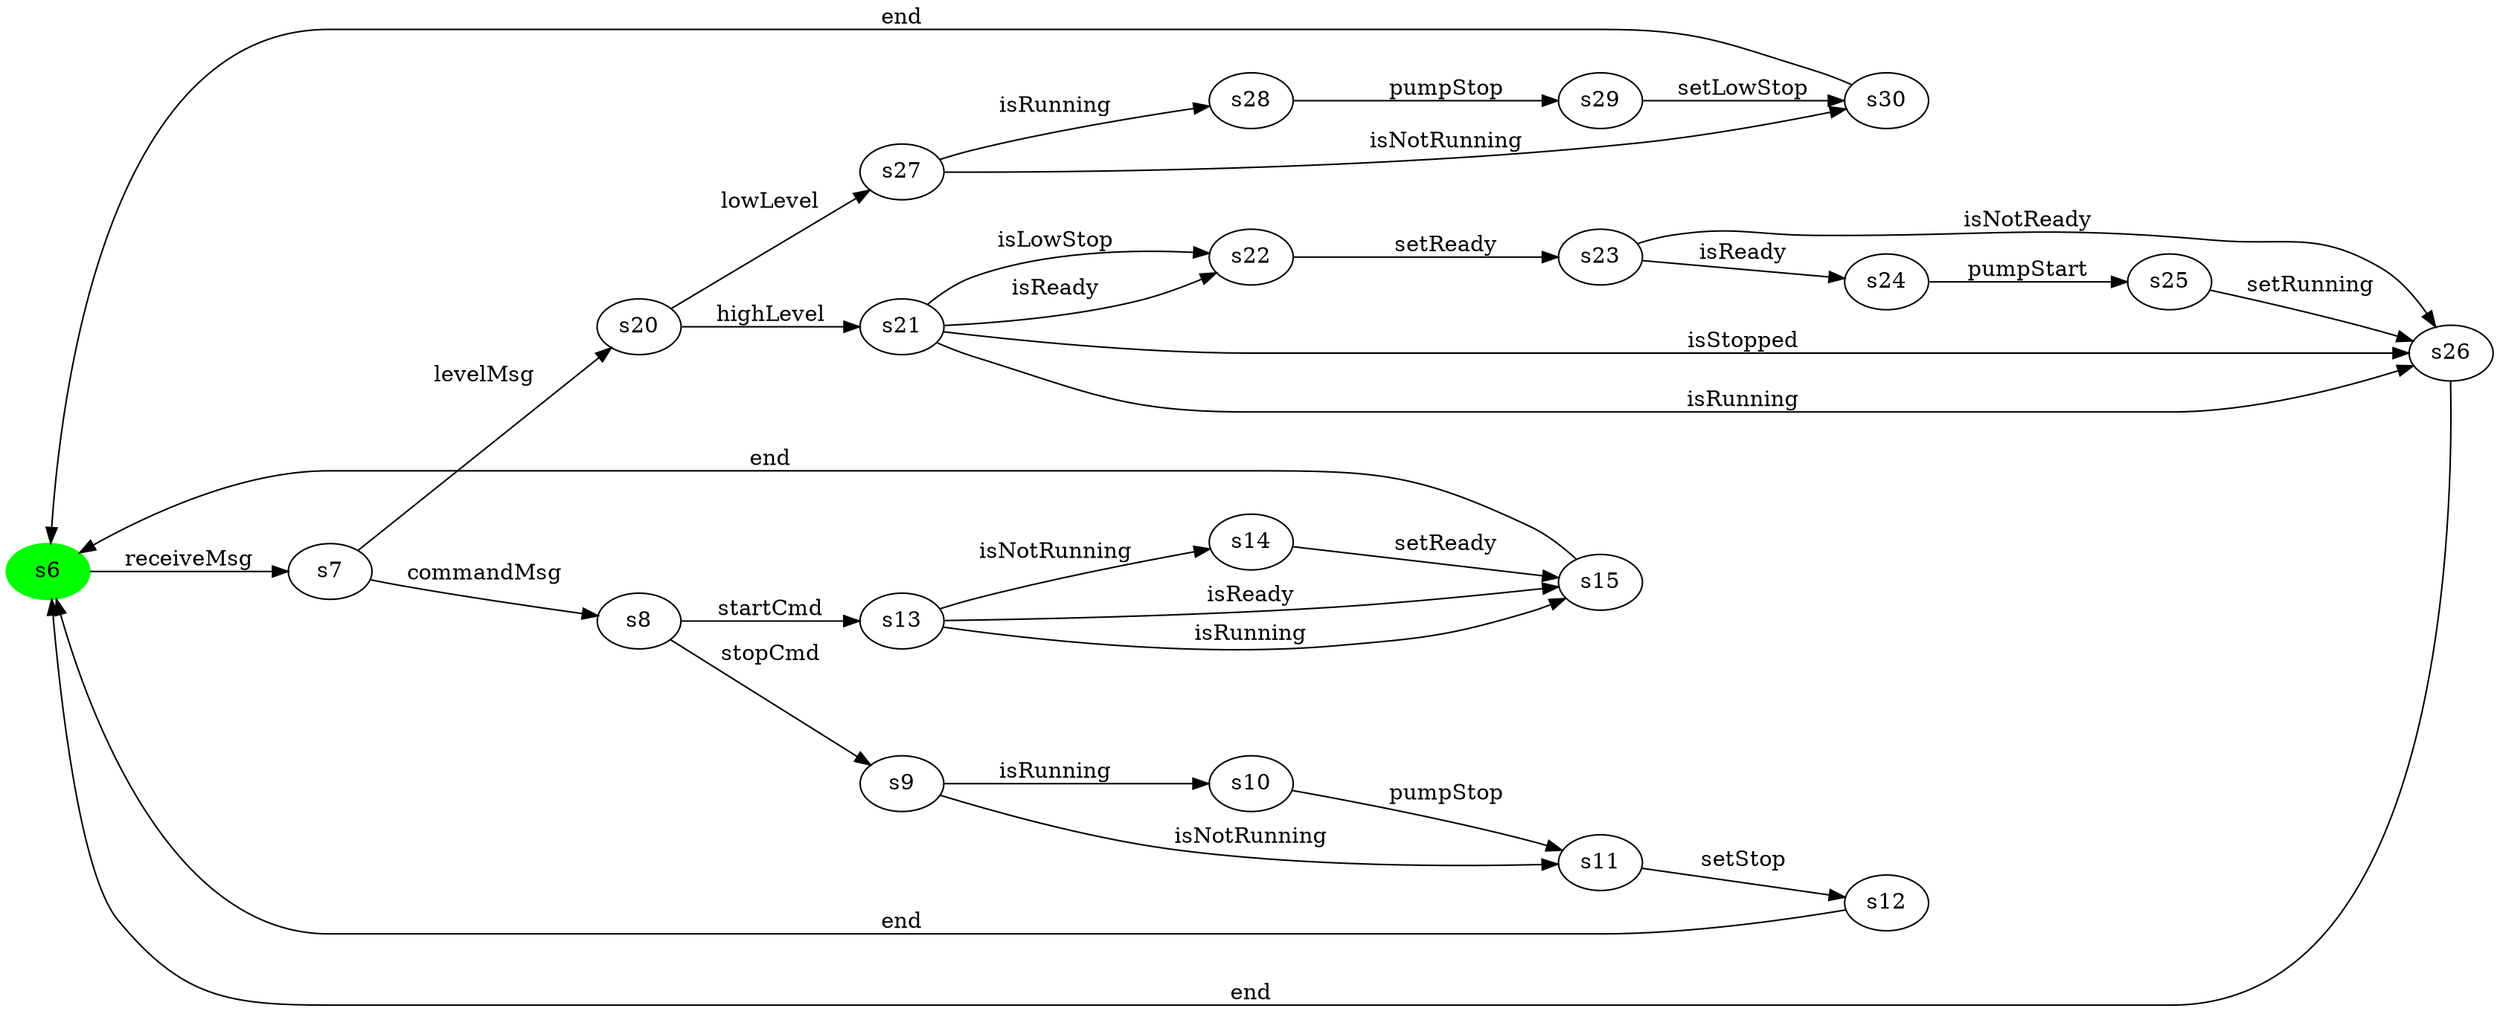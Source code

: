 digraph G {
rankdir=LR;
state0[ label = "s6", style=filled, color=green ];
state0 -> state1 [ label=" receiveMsg " ];
state1 [ label = "s7" ];
state1 -> state2 [ label=" levelMsg " ];
state1 -> state3 [ label=" commandMsg " ];
state3 [ label = "s8" ];
state3 -> state4 [ label=" stopCmd " ];
state3 -> state5 [ label=" startCmd " ];
state4 [ label = "s9" ];
state4 -> state6 [ label=" isRunning " ];
state4 -> state7 [ label=" isNotRunning " ];
state2 [ label = "s20" ];
state2 -> state8 [ label=" lowLevel " ];
state2 -> state9 [ label=" highLevel " ];
state10 [ label = "s30" ];
state10 -> state0 [ label=" end " ];
state7 [ label = "s11" ];
state7 -> state11 [ label=" setStop " ];
state12 [ label = "s22" ];
state12 -> state13 [ label=" setReady " ];
state6 [ label = "s10" ];
state6 -> state7 [ label=" pumpStop " ];
state9 [ label = "s21" ];
state9 -> state14 [ label=" isStopped " ];
state9 -> state14 [ label=" isRunning " ];
state9 -> state12 [ label=" isReady " ];
state9 -> state12 [ label=" isLowStop " ];
state5 [ label = "s13" ];
state5 -> state15 [ label=" isReady " ];
state5 -> state15 [ label=" isRunning " ];
state5 -> state16 [ label=" isNotRunning " ];
state17 [ label = "s24" ];
state17 -> state18 [ label=" pumpStart " ];
state11 [ label = "s12" ];
state11 -> state0 [ label=" end " ];
state13 [ label = "s23" ];
state13 -> state14 [ label=" isNotReady " ];
state13 -> state17 [ label=" isReady " ];
state15 [ label = "s15" ];
state15 -> state0 [ label=" end " ];
state14 [ label = "s26" ];
state14 -> state0 [ label=" end " ];
state16 [ label = "s14" ];
state16 -> state15 [ label=" setReady " ];
state18 [ label = "s25" ];
state18 -> state14 [ label=" setRunning " ];
state19 [ label = "s28" ];
state19 -> state20 [ label=" pumpStop " ];
state8 [ label = "s27" ];
state8 -> state19 [ label=" isRunning " ];
state8 -> state10 [ label=" isNotRunning " ];
state20 [ label = "s29" ];
state20 -> state10 [ label=" setLowStop " ];
}
